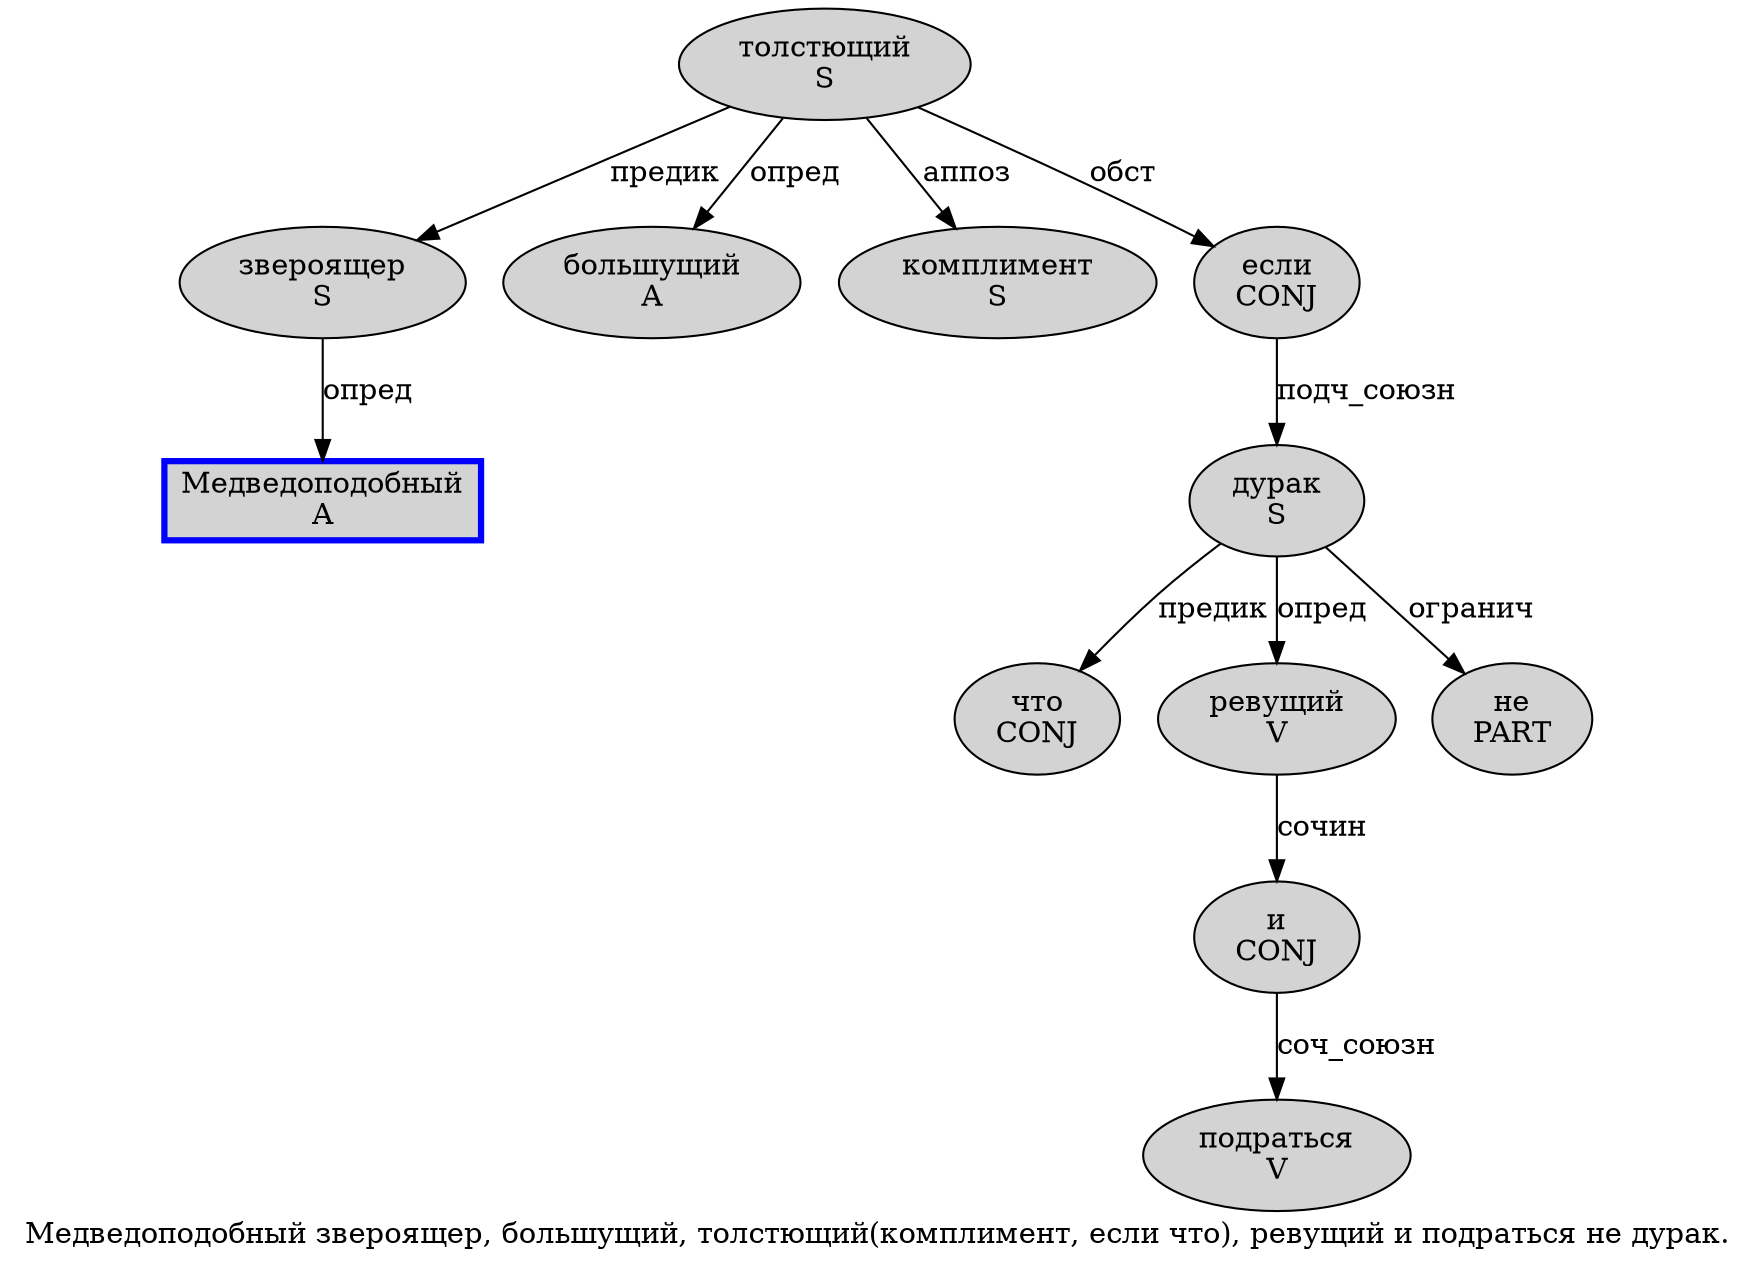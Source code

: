 digraph SENTENCE_4980 {
	graph [label="Медведоподобный звероящер, большущий, толстющий(комплимент, если что), ревущий и подраться не дурак."]
	node [style=filled]
		0 [label="Медведоподобный
A" color=blue fillcolor=lightgray penwidth=3 shape=box]
		1 [label="звероящер
S" color="" fillcolor=lightgray penwidth=1 shape=ellipse]
		3 [label="большущий
A" color="" fillcolor=lightgray penwidth=1 shape=ellipse]
		5 [label="толстющий
S" color="" fillcolor=lightgray penwidth=1 shape=ellipse]
		7 [label="комплимент
S" color="" fillcolor=lightgray penwidth=1 shape=ellipse]
		9 [label="если
CONJ" color="" fillcolor=lightgray penwidth=1 shape=ellipse]
		10 [label="что
CONJ" color="" fillcolor=lightgray penwidth=1 shape=ellipse]
		13 [label="ревущий
V" color="" fillcolor=lightgray penwidth=1 shape=ellipse]
		14 [label="и
CONJ" color="" fillcolor=lightgray penwidth=1 shape=ellipse]
		15 [label="подраться
V" color="" fillcolor=lightgray penwidth=1 shape=ellipse]
		16 [label="не
PART" color="" fillcolor=lightgray penwidth=1 shape=ellipse]
		17 [label="дурак
S" color="" fillcolor=lightgray penwidth=1 shape=ellipse]
			1 -> 0 [label="опред"]
			9 -> 17 [label="подч_союзн"]
			14 -> 15 [label="соч_союзн"]
			5 -> 1 [label="предик"]
			5 -> 3 [label="опред"]
			5 -> 7 [label="аппоз"]
			5 -> 9 [label="обст"]
			17 -> 10 [label="предик"]
			17 -> 13 [label="опред"]
			17 -> 16 [label="огранич"]
			13 -> 14 [label="сочин"]
}